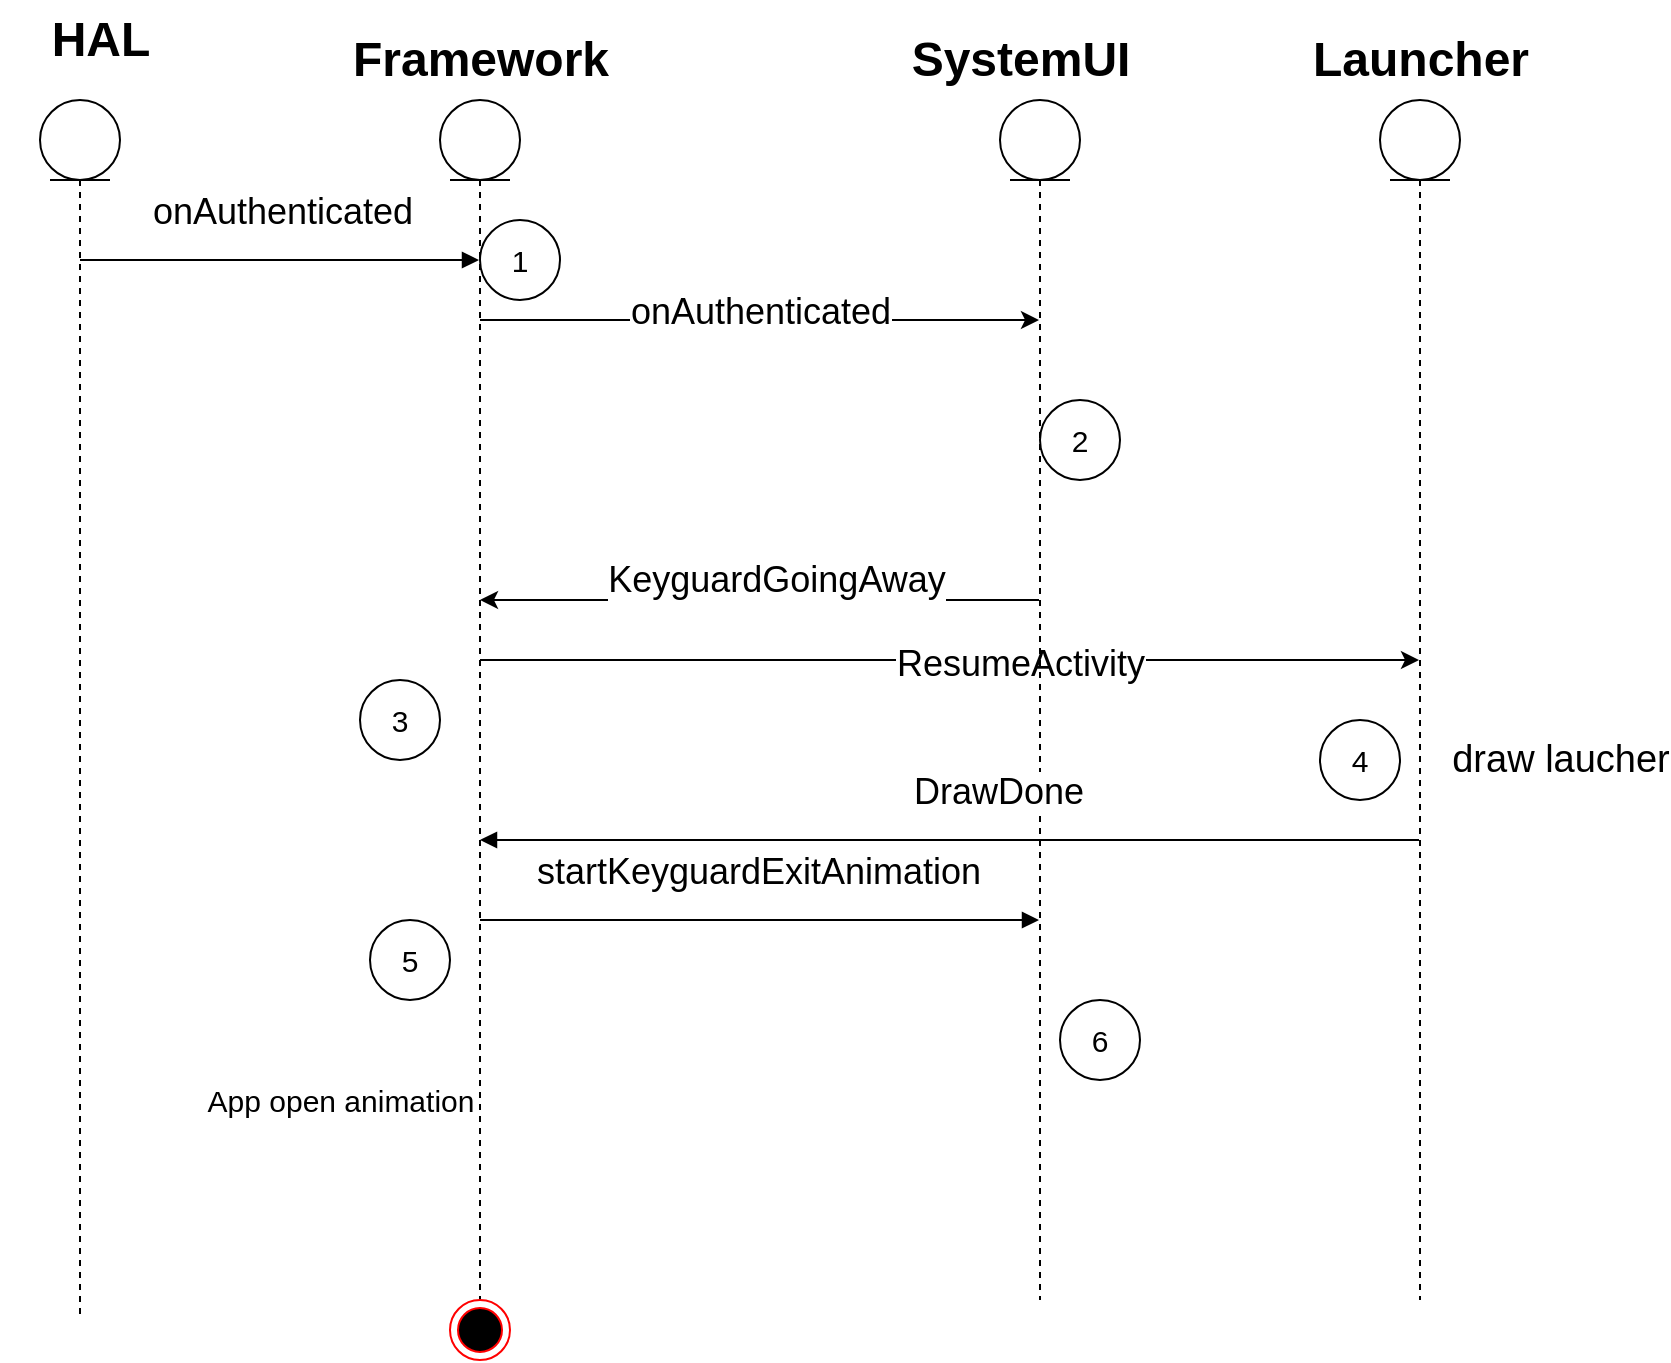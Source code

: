 <mxfile version="14.2.9" type="github">
  <diagram name="Page-1" id="e7e014a7-5840-1c2e-5031-d8a46d1fe8dd">
    <mxGraphModel dx="1157" dy="545" grid="1" gridSize="10" guides="1" tooltips="1" connect="1" arrows="1" fold="1" page="1" pageScale="1" pageWidth="1169" pageHeight="826" background="#ffffff" math="0" shadow="0">
      <root>
        <mxCell id="0" />
        <mxCell id="1" parent="0" />
        <mxCell id="w3tdlSialVUyiGjbRPjq-41" value="" style="shape=umlLifeline;participant=umlEntity;perimeter=lifelinePerimeter;whiteSpace=wrap;html=1;container=1;collapsible=0;recursiveResize=0;verticalAlign=top;spacingTop=36;outlineConnect=0;" vertex="1" parent="1">
          <mxGeometry x="160" y="160" width="40" height="610" as="geometry" />
        </mxCell>
        <mxCell id="w3tdlSialVUyiGjbRPjq-49" value="" style="edgeStyle=orthogonalEdgeStyle;rounded=0;orthogonalLoop=1;jettySize=auto;html=1;fontSize=18;" edge="1" parent="1" source="w3tdlSialVUyiGjbRPjq-43" target="w3tdlSialVUyiGjbRPjq-48">
          <mxGeometry relative="1" as="geometry">
            <Array as="points">
              <mxPoint x="440" y="270" />
              <mxPoint x="440" y="270" />
            </Array>
          </mxGeometry>
        </mxCell>
        <mxCell id="w3tdlSialVUyiGjbRPjq-50" value="onAuthenticated" style="edgeLabel;html=1;align=center;verticalAlign=middle;resizable=0;points=[];fontSize=18;" vertex="1" connectable="0" parent="w3tdlSialVUyiGjbRPjq-49">
          <mxGeometry x="0.287" y="4" relative="1" as="geometry">
            <mxPoint x="-40.5" as="offset" />
          </mxGeometry>
        </mxCell>
        <mxCell id="w3tdlSialVUyiGjbRPjq-55" value="" style="edgeStyle=orthogonalEdgeStyle;rounded=0;orthogonalLoop=1;jettySize=auto;html=1;fontSize=18;" edge="1" parent="1" source="w3tdlSialVUyiGjbRPjq-43" target="w3tdlSialVUyiGjbRPjq-54">
          <mxGeometry relative="1" as="geometry">
            <Array as="points">
              <mxPoint x="530" y="440" />
              <mxPoint x="530" y="440" />
            </Array>
          </mxGeometry>
        </mxCell>
        <mxCell id="w3tdlSialVUyiGjbRPjq-56" value="ResumeActivity" style="edgeLabel;html=1;align=center;verticalAlign=middle;resizable=0;points=[];fontSize=18;" vertex="1" connectable="0" parent="w3tdlSialVUyiGjbRPjq-55">
          <mxGeometry x="0.405" y="-2" relative="1" as="geometry">
            <mxPoint x="-60.5" as="offset" />
          </mxGeometry>
        </mxCell>
        <mxCell id="w3tdlSialVUyiGjbRPjq-43" value="" style="shape=umlLifeline;participant=umlEntity;perimeter=lifelinePerimeter;whiteSpace=wrap;html=1;container=1;collapsible=0;recursiveResize=0;verticalAlign=top;spacingTop=36;outlineConnect=0;" vertex="1" parent="1">
          <mxGeometry x="360" y="160" width="40" height="600" as="geometry" />
        </mxCell>
        <mxCell id="w3tdlSialVUyiGjbRPjq-46" value="onAuthenticated" style="html=1;verticalAlign=bottom;endArrow=block;fontSize=18;" edge="1" parent="1" source="w3tdlSialVUyiGjbRPjq-41" target="w3tdlSialVUyiGjbRPjq-43">
          <mxGeometry x="0.007" y="10" width="80" relative="1" as="geometry">
            <mxPoint x="580" y="140" as="sourcePoint" />
            <mxPoint x="430" y="380" as="targetPoint" />
            <Array as="points">
              <mxPoint x="240" y="240" />
            </Array>
            <mxPoint as="offset" />
          </mxGeometry>
        </mxCell>
        <mxCell id="w3tdlSialVUyiGjbRPjq-52" value="" style="edgeStyle=orthogonalEdgeStyle;rounded=0;orthogonalLoop=1;jettySize=auto;html=1;fontSize=18;" edge="1" parent="1" source="w3tdlSialVUyiGjbRPjq-48" target="w3tdlSialVUyiGjbRPjq-43">
          <mxGeometry relative="1" as="geometry">
            <Array as="points">
              <mxPoint x="500" y="410" />
              <mxPoint x="500" y="410" />
            </Array>
          </mxGeometry>
        </mxCell>
        <mxCell id="w3tdlSialVUyiGjbRPjq-53" value="KeyguardGoingAway&lt;br&gt;" style="edgeLabel;html=1;align=center;verticalAlign=middle;resizable=0;points=[];fontSize=18;" vertex="1" connectable="0" parent="w3tdlSialVUyiGjbRPjq-52">
          <mxGeometry x="-0.231" y="-1" relative="1" as="geometry">
            <mxPoint x="-24.17" y="-9.07" as="offset" />
          </mxGeometry>
        </mxCell>
        <mxCell id="w3tdlSialVUyiGjbRPjq-48" value="" style="shape=umlLifeline;participant=umlEntity;perimeter=lifelinePerimeter;whiteSpace=wrap;html=1;container=1;collapsible=0;recursiveResize=0;verticalAlign=top;spacingTop=36;outlineConnect=0;" vertex="1" parent="1">
          <mxGeometry x="640" y="160" width="40" height="600" as="geometry" />
        </mxCell>
        <mxCell id="w3tdlSialVUyiGjbRPjq-54" value="" style="shape=umlLifeline;participant=umlEntity;perimeter=lifelinePerimeter;whiteSpace=wrap;html=1;container=1;collapsible=0;recursiveResize=0;verticalAlign=top;spacingTop=36;outlineConnect=0;" vertex="1" parent="1">
          <mxGeometry x="830" y="160" width="40" height="600" as="geometry" />
        </mxCell>
        <mxCell id="w3tdlSialVUyiGjbRPjq-58" value="DrawDone&lt;br&gt;" style="html=1;verticalAlign=bottom;endArrow=block;fontSize=18;" edge="1" parent="1" source="w3tdlSialVUyiGjbRPjq-54" target="w3tdlSialVUyiGjbRPjq-43">
          <mxGeometry x="-0.102" y="-10" width="80" relative="1" as="geometry">
            <mxPoint x="780" y="530" as="sourcePoint" />
            <mxPoint x="860" y="530" as="targetPoint" />
            <Array as="points">
              <mxPoint x="720" y="530" />
            </Array>
            <mxPoint as="offset" />
          </mxGeometry>
        </mxCell>
        <mxCell id="w3tdlSialVUyiGjbRPjq-60" value="startKeyguardExitAnimation" style="html=1;verticalAlign=bottom;endArrow=block;fontSize=18;" edge="1" parent="1" source="w3tdlSialVUyiGjbRPjq-43" target="w3tdlSialVUyiGjbRPjq-48">
          <mxGeometry x="0.002" y="10" width="80" relative="1" as="geometry">
            <mxPoint x="380" y="590" as="sourcePoint" />
            <mxPoint x="460" y="590" as="targetPoint" />
            <Array as="points">
              <mxPoint x="410" y="570" />
            </Array>
            <mxPoint x="-1" as="offset" />
          </mxGeometry>
        </mxCell>
        <mxCell id="w3tdlSialVUyiGjbRPjq-64" value="" style="ellipse;html=1;shape=endState;fillColor=#000000;strokeColor=#ff0000;fontSize=18;" vertex="1" parent="1">
          <mxGeometry x="365" y="760" width="30" height="30" as="geometry" />
        </mxCell>
        <mxCell id="w3tdlSialVUyiGjbRPjq-65" value="HAL" style="text;strokeColor=none;fillColor=none;html=1;fontSize=24;fontStyle=1;verticalAlign=middle;align=center;" vertex="1" parent="1">
          <mxGeometry x="140" y="110" width="100" height="40" as="geometry" />
        </mxCell>
        <mxCell id="w3tdlSialVUyiGjbRPjq-66" value="Framework&lt;br&gt;" style="text;strokeColor=none;fillColor=none;html=1;fontSize=24;fontStyle=1;verticalAlign=middle;align=center;" vertex="1" parent="1">
          <mxGeometry x="330" y="120" width="100" height="40" as="geometry" />
        </mxCell>
        <mxCell id="w3tdlSialVUyiGjbRPjq-67" value="SystemUI" style="text;strokeColor=none;fillColor=none;html=1;fontSize=24;fontStyle=1;verticalAlign=middle;align=center;" vertex="1" parent="1">
          <mxGeometry x="600" y="120" width="100" height="40" as="geometry" />
        </mxCell>
        <mxCell id="w3tdlSialVUyiGjbRPjq-68" value="Launcher&lt;br&gt;" style="text;strokeColor=none;fillColor=none;html=1;fontSize=24;fontStyle=1;verticalAlign=middle;align=center;" vertex="1" parent="1">
          <mxGeometry x="800" y="120" width="100" height="40" as="geometry" />
        </mxCell>
        <mxCell id="w3tdlSialVUyiGjbRPjq-69" value="draw laucher&lt;br style=&quot;font-size: 19px;&quot;&gt;" style="text;strokeColor=none;fillColor=none;html=1;fontSize=19;fontStyle=0;verticalAlign=middle;align=center;" vertex="1" parent="1">
          <mxGeometry x="870" y="470" width="100" height="40" as="geometry" />
        </mxCell>
        <mxCell id="w3tdlSialVUyiGjbRPjq-71" value="App open animation&lt;br style=&quot;font-size: 15px;&quot;&gt;" style="text;strokeColor=none;fillColor=none;html=1;fontSize=15;fontStyle=0;verticalAlign=middle;align=center;" vertex="1" parent="1">
          <mxGeometry x="260" y="640" width="100" height="40" as="geometry" />
        </mxCell>
        <mxCell id="w3tdlSialVUyiGjbRPjq-73" value="1" style="ellipse;whiteSpace=wrap;html=1;aspect=fixed;fontSize=15;" vertex="1" parent="1">
          <mxGeometry x="380" y="220" width="40" height="40" as="geometry" />
        </mxCell>
        <mxCell id="w3tdlSialVUyiGjbRPjq-74" value="2" style="ellipse;whiteSpace=wrap;html=1;aspect=fixed;fontSize=15;" vertex="1" parent="1">
          <mxGeometry x="660" y="310" width="40" height="40" as="geometry" />
        </mxCell>
        <mxCell id="w3tdlSialVUyiGjbRPjq-75" value="3" style="ellipse;whiteSpace=wrap;html=1;aspect=fixed;fontSize=15;" vertex="1" parent="1">
          <mxGeometry x="320" y="450" width="40" height="40" as="geometry" />
        </mxCell>
        <mxCell id="w3tdlSialVUyiGjbRPjq-76" value="4" style="ellipse;whiteSpace=wrap;html=1;aspect=fixed;fontSize=15;" vertex="1" parent="1">
          <mxGeometry x="800" y="470" width="40" height="40" as="geometry" />
        </mxCell>
        <mxCell id="w3tdlSialVUyiGjbRPjq-77" value="5" style="ellipse;whiteSpace=wrap;html=1;aspect=fixed;fontSize=15;" vertex="1" parent="1">
          <mxGeometry x="325" y="570" width="40" height="40" as="geometry" />
        </mxCell>
        <mxCell id="w3tdlSialVUyiGjbRPjq-78" value="6" style="ellipse;whiteSpace=wrap;html=1;aspect=fixed;fontSize=15;" vertex="1" parent="1">
          <mxGeometry x="670" y="610" width="40" height="40" as="geometry" />
        </mxCell>
      </root>
    </mxGraphModel>
  </diagram>
</mxfile>
